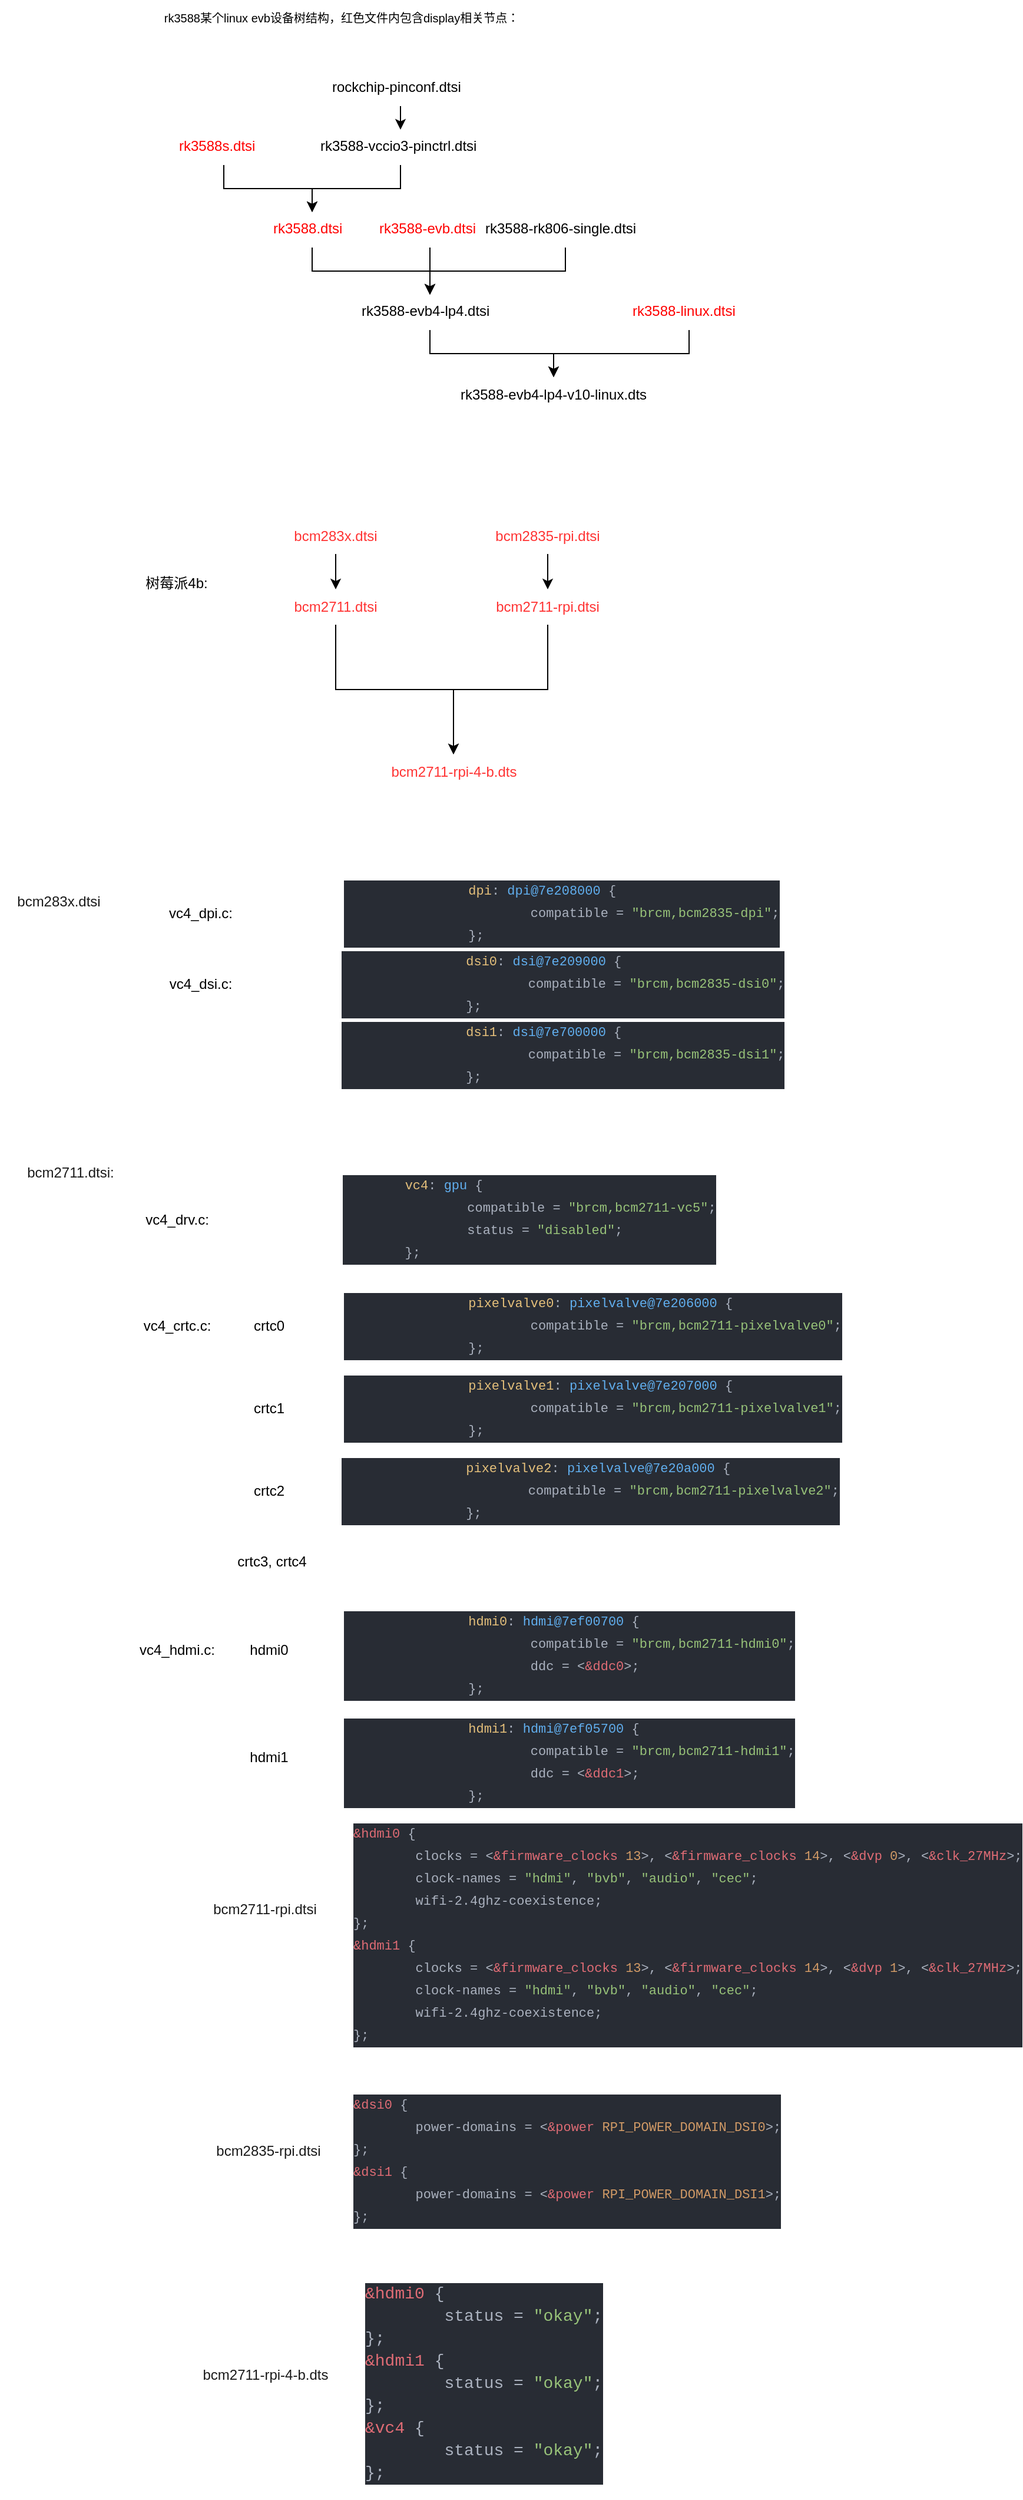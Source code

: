 <mxfile version="24.8.3">
  <diagram name="Page-1" id="6-gjoGEpxw4ECkMXdpWF">
    <mxGraphModel dx="2079" dy="1802" grid="1" gridSize="10" guides="1" tooltips="1" connect="1" arrows="1" fold="1" page="1" pageScale="1" pageWidth="827" pageHeight="1169" math="0" shadow="0">
      <root>
        <mxCell id="0" />
        <mxCell id="1" parent="0" />
        <mxCell id="JoGAnePk4Ze11UbTm-mj-1" value="rk3588-evb4-lp4-v10-linux.dts" style="text;html=1;align=center;verticalAlign=middle;whiteSpace=wrap;rounded=0;" parent="1" vertex="1">
          <mxGeometry x="65" y="120" width="210" height="30" as="geometry" />
        </mxCell>
        <mxCell id="JoGAnePk4Ze11UbTm-mj-14" style="edgeStyle=orthogonalEdgeStyle;rounded=0;orthogonalLoop=1;jettySize=auto;html=1;exitX=0.5;exitY=1;exitDx=0;exitDy=0;entryX=0.5;entryY=0;entryDx=0;entryDy=0;" parent="1" source="JoGAnePk4Ze11UbTm-mj-2" target="JoGAnePk4Ze11UbTm-mj-1" edge="1">
          <mxGeometry relative="1" as="geometry" />
        </mxCell>
        <UserObject label="rk3588-evb4-lp4.dtsi" id="JoGAnePk4Ze11UbTm-mj-2">
          <mxCell style="text;whiteSpace=wrap;html=1;" parent="1" vertex="1">
            <mxGeometry x="5" y="50" width="120" height="30" as="geometry" />
          </mxCell>
        </UserObject>
        <mxCell id="JoGAnePk4Ze11UbTm-mj-15" style="edgeStyle=orthogonalEdgeStyle;rounded=0;orthogonalLoop=1;jettySize=auto;html=1;exitX=0.5;exitY=1;exitDx=0;exitDy=0;entryX=0.5;entryY=0;entryDx=0;entryDy=0;" parent="1" source="JoGAnePk4Ze11UbTm-mj-3" target="JoGAnePk4Ze11UbTm-mj-1" edge="1">
          <mxGeometry relative="1" as="geometry" />
        </mxCell>
        <UserObject label="&lt;font color=&quot;#ff0000&quot;&gt;rk3588-linux.dtsi&lt;/font&gt;" id="JoGAnePk4Ze11UbTm-mj-3">
          <mxCell style="text;whiteSpace=wrap;html=1;" parent="1" vertex="1">
            <mxGeometry x="235" y="50" width="100" height="30" as="geometry" />
          </mxCell>
        </UserObject>
        <mxCell id="JoGAnePk4Ze11UbTm-mj-10" style="edgeStyle=orthogonalEdgeStyle;rounded=0;orthogonalLoop=1;jettySize=auto;html=1;exitX=0.5;exitY=1;exitDx=0;exitDy=0;entryX=0.5;entryY=0;entryDx=0;entryDy=0;" parent="1" source="JoGAnePk4Ze11UbTm-mj-4" target="JoGAnePk4Ze11UbTm-mj-2" edge="1">
          <mxGeometry relative="1" as="geometry" />
        </mxCell>
        <UserObject label="&lt;font color=&quot;#ff0000&quot;&gt;rk3588.dtsi&lt;/font&gt;" id="JoGAnePk4Ze11UbTm-mj-4">
          <mxCell style="text;whiteSpace=wrap;html=1;" parent="1" vertex="1">
            <mxGeometry x="-70" y="-20" width="70" height="30" as="geometry" />
          </mxCell>
        </UserObject>
        <mxCell id="JoGAnePk4Ze11UbTm-mj-11" style="edgeStyle=orthogonalEdgeStyle;rounded=0;orthogonalLoop=1;jettySize=auto;html=1;exitX=0.5;exitY=1;exitDx=0;exitDy=0;entryX=0.5;entryY=0;entryDx=0;entryDy=0;" parent="1" source="JoGAnePk4Ze11UbTm-mj-5" target="JoGAnePk4Ze11UbTm-mj-2" edge="1">
          <mxGeometry relative="1" as="geometry" />
        </mxCell>
        <UserObject label="&lt;font color=&quot;#ff0000&quot;&gt;rk3588-evb.dtsi&lt;/font&gt;" id="JoGAnePk4Ze11UbTm-mj-5">
          <mxCell style="text;whiteSpace=wrap;html=1;" parent="1" vertex="1">
            <mxGeometry x="20" y="-20" width="90" height="30" as="geometry" />
          </mxCell>
        </UserObject>
        <mxCell id="JoGAnePk4Ze11UbTm-mj-16" style="edgeStyle=orthogonalEdgeStyle;rounded=0;orthogonalLoop=1;jettySize=auto;html=1;exitX=0.5;exitY=1;exitDx=0;exitDy=0;entryX=0.5;entryY=0;entryDx=0;entryDy=0;" parent="1" source="JoGAnePk4Ze11UbTm-mj-6" target="JoGAnePk4Ze11UbTm-mj-2" edge="1">
          <mxGeometry relative="1" as="geometry" />
        </mxCell>
        <UserObject label="rk3588-rk806-single.dtsi" id="JoGAnePk4Ze11UbTm-mj-6">
          <mxCell style="text;whiteSpace=wrap;html=1;" parent="1" vertex="1">
            <mxGeometry x="110" y="-20" width="140" height="30" as="geometry" />
          </mxCell>
        </UserObject>
        <mxCell id="JoGAnePk4Ze11UbTm-mj-9" style="edgeStyle=orthogonalEdgeStyle;rounded=0;orthogonalLoop=1;jettySize=auto;html=1;exitX=0.5;exitY=1;exitDx=0;exitDy=0;entryX=0.5;entryY=0;entryDx=0;entryDy=0;" parent="1" source="JoGAnePk4Ze11UbTm-mj-7" target="JoGAnePk4Ze11UbTm-mj-4" edge="1">
          <mxGeometry relative="1" as="geometry" />
        </mxCell>
        <UserObject label="&lt;font color=&quot;#ff0000&quot;&gt;rk3588s.dtsi&lt;/font&gt;" id="JoGAnePk4Ze11UbTm-mj-7">
          <mxCell style="text;whiteSpace=wrap;html=1;" parent="1" vertex="1">
            <mxGeometry x="-150" y="-90" width="80" height="30" as="geometry" />
          </mxCell>
        </UserObject>
        <mxCell id="JoGAnePk4Ze11UbTm-mj-19" style="edgeStyle=orthogonalEdgeStyle;rounded=0;orthogonalLoop=1;jettySize=auto;html=1;exitX=0.5;exitY=1;exitDx=0;exitDy=0;entryX=0.5;entryY=0;entryDx=0;entryDy=0;" parent="1" source="JoGAnePk4Ze11UbTm-mj-8" target="JoGAnePk4Ze11UbTm-mj-4" edge="1">
          <mxGeometry relative="1" as="geometry" />
        </mxCell>
        <UserObject label="rk3588-vccio3-pinctrl.dtsi" id="JoGAnePk4Ze11UbTm-mj-8">
          <mxCell style="text;whiteSpace=wrap;html=1;" parent="1" vertex="1">
            <mxGeometry x="-30" y="-90" width="140" height="30" as="geometry" />
          </mxCell>
        </UserObject>
        <mxCell id="JoGAnePk4Ze11UbTm-mj-18" style="edgeStyle=orthogonalEdgeStyle;rounded=0;orthogonalLoop=1;jettySize=auto;html=1;exitX=0.5;exitY=1;exitDx=0;exitDy=0;entryX=0.5;entryY=0;entryDx=0;entryDy=0;" parent="1" source="JoGAnePk4Ze11UbTm-mj-17" target="JoGAnePk4Ze11UbTm-mj-8" edge="1">
          <mxGeometry relative="1" as="geometry" />
        </mxCell>
        <UserObject label="rockchip-pinconf.dtsi" id="JoGAnePk4Ze11UbTm-mj-17">
          <mxCell style="text;whiteSpace=wrap;html=1;" parent="1" vertex="1">
            <mxGeometry x="-20" y="-140" width="120" height="30" as="geometry" />
          </mxCell>
        </UserObject>
        <mxCell id="JoGAnePk4Ze11UbTm-mj-22" value="&lt;font style=&quot;font-size: 10px;&quot;&gt;rk3588某个linux evb设备树结构，红色文件内包含display相关节点：&lt;/font&gt;" style="text;html=1;align=center;verticalAlign=middle;whiteSpace=wrap;rounded=0;" parent="1" vertex="1">
          <mxGeometry x="-165" y="-200" width="310" height="30" as="geometry" />
        </mxCell>
        <mxCell id="IQwuNEC89kdCFAj0Ew5a-8" value="" style="edgeStyle=orthogonalEdgeStyle;rounded=0;orthogonalLoop=1;jettySize=auto;html=1;" parent="1" source="IQwuNEC89kdCFAj0Ew5a-1" target="IQwuNEC89kdCFAj0Ew5a-7" edge="1">
          <mxGeometry relative="1" as="geometry" />
        </mxCell>
        <mxCell id="IQwuNEC89kdCFAj0Ew5a-1" value="&lt;font color=&quot;#ff3333&quot;&gt;bcm2711.dtsi&lt;/font&gt;" style="text;html=1;align=center;verticalAlign=middle;whiteSpace=wrap;rounded=0;" parent="1" vertex="1">
          <mxGeometry x="-65" y="300" width="100" height="30" as="geometry" />
        </mxCell>
        <mxCell id="IQwuNEC89kdCFAj0Ew5a-3" value="树莓派4b:" style="text;html=1;align=center;verticalAlign=middle;whiteSpace=wrap;rounded=0;" parent="1" vertex="1">
          <mxGeometry x="-180" y="280" width="60" height="30" as="geometry" />
        </mxCell>
        <mxCell id="IQwuNEC89kdCFAj0Ew5a-6" value="" style="edgeStyle=orthogonalEdgeStyle;rounded=0;orthogonalLoop=1;jettySize=auto;html=1;" parent="1" source="IQwuNEC89kdCFAj0Ew5a-4" target="IQwuNEC89kdCFAj0Ew5a-1" edge="1">
          <mxGeometry relative="1" as="geometry" />
        </mxCell>
        <mxCell id="IQwuNEC89kdCFAj0Ew5a-4" value="&lt;font color=&quot;#ff3333&quot;&gt;bcm283x.dtsi&lt;/font&gt;" style="text;html=1;align=center;verticalAlign=middle;whiteSpace=wrap;rounded=0;" parent="1" vertex="1">
          <mxGeometry x="-65" y="240" width="100" height="30" as="geometry" />
        </mxCell>
        <mxCell id="IQwuNEC89kdCFAj0Ew5a-7" value="&lt;font color=&quot;#ff3333&quot;&gt;bcm2711-rpi-4-b.dts&lt;/font&gt;" style="text;html=1;align=center;verticalAlign=middle;whiteSpace=wrap;rounded=0;" parent="1" vertex="1">
          <mxGeometry x="22.5" y="440" width="125" height="30" as="geometry" />
        </mxCell>
        <mxCell id="IQwuNEC89kdCFAj0Ew5a-9" value="&lt;div style=&quot;color: rgb(171, 178, 191); background-color: rgb(40, 44, 52); font-family: Consolas, &amp;quot;Courier New&amp;quot;, monospace; font-size: 11px; line-height: 19px; white-space: pre;&quot;&gt;&lt;div style=&quot;font-size: 11px;&quot;&gt;&amp;nbsp; &amp;nbsp; &amp;nbsp; &amp;nbsp; &lt;span style=&quot;color: rgb(229, 192, 123); font-size: 11px;&quot;&gt;vc4&lt;/span&gt;: &lt;span style=&quot;color: rgb(97, 175, 239); font-size: 11px;&quot;&gt;gpu&lt;/span&gt; {&lt;/div&gt;&lt;div style=&quot;font-size: 11px;&quot;&gt;&amp;nbsp; &amp;nbsp; &amp;nbsp; &amp;nbsp; &amp;nbsp; &amp;nbsp; &amp;nbsp; &amp;nbsp; compatible = &lt;span style=&quot;color: rgb(152, 195, 121); font-size: 11px;&quot;&gt;&quot;brcm,bcm2711-vc5&quot;&lt;/span&gt;;&lt;/div&gt;&lt;div style=&quot;font-size: 11px;&quot;&gt;&amp;nbsp; &amp;nbsp; &amp;nbsp; &amp;nbsp; &amp;nbsp; &amp;nbsp; &amp;nbsp; &amp;nbsp; status = &lt;span style=&quot;color: rgb(152, 195, 121); font-size: 11px;&quot;&gt;&quot;disabled&quot;&lt;/span&gt;;&lt;/div&gt;&lt;div style=&quot;font-size: 11px;&quot;&gt;&amp;nbsp; &amp;nbsp; &amp;nbsp; &amp;nbsp; };&lt;/div&gt;&lt;/div&gt;" style="text;whiteSpace=wrap;html=1;labelBackgroundColor=#CC99FF;fontSize=11;" parent="1" vertex="1">
          <mxGeometry x="-11.25" y="790" width="390" height="90" as="geometry" />
        </mxCell>
        <mxCell id="IQwuNEC89kdCFAj0Ew5a-14" style="edgeStyle=orthogonalEdgeStyle;rounded=0;orthogonalLoop=1;jettySize=auto;html=1;exitX=0.5;exitY=1;exitDx=0;exitDy=0;entryX=0.5;entryY=0;entryDx=0;entryDy=0;" parent="1" source="IQwuNEC89kdCFAj0Ew5a-13" target="IQwuNEC89kdCFAj0Ew5a-7" edge="1">
          <mxGeometry relative="1" as="geometry" />
        </mxCell>
        <mxCell id="IQwuNEC89kdCFAj0Ew5a-13" value="&lt;font color=&quot;#ff3333&quot;&gt;bcm2711-rpi.dtsi&lt;/font&gt;" style="text;html=1;align=center;verticalAlign=middle;whiteSpace=wrap;rounded=0;" parent="1" vertex="1">
          <mxGeometry x="115" y="300" width="100" height="30" as="geometry" />
        </mxCell>
        <mxCell id="IQwuNEC89kdCFAj0Ew5a-15" value="&lt;div style=&quot;color: rgb(171, 178, 191); background-color: rgb(40, 44, 52); font-family: Consolas, &amp;quot;Courier New&amp;quot;, monospace; font-size: 11px; line-height: 19px; white-space: pre;&quot;&gt;&lt;div style=&quot;font-size: 11px;&quot;&gt;&lt;span style=&quot;color: rgb(224, 108, 117); font-size: 11px;&quot;&gt;&amp;amp;hdmi0&lt;/span&gt; {&lt;/div&gt;&lt;div style=&quot;font-size: 11px;&quot;&gt;&amp;nbsp; &amp;nbsp; &amp;nbsp; &amp;nbsp; clocks = &amp;lt;&lt;span style=&quot;color: rgb(224, 108, 117); font-size: 11px;&quot;&gt;&amp;amp;firmware_clocks&lt;/span&gt; &lt;span style=&quot;color: rgb(209, 154, 102); font-size: 11px;&quot;&gt;13&lt;/span&gt;&amp;gt;, &amp;lt;&lt;span style=&quot;color: rgb(224, 108, 117); font-size: 11px;&quot;&gt;&amp;amp;firmware_clocks&lt;/span&gt; &lt;span style=&quot;color: rgb(209, 154, 102); font-size: 11px;&quot;&gt;14&lt;/span&gt;&amp;gt;, &amp;lt;&lt;span style=&quot;color: rgb(224, 108, 117); font-size: 11px;&quot;&gt;&amp;amp;dvp&lt;/span&gt; &lt;span style=&quot;color: rgb(209, 154, 102); font-size: 11px;&quot;&gt;0&lt;/span&gt;&amp;gt;, &amp;lt;&lt;span style=&quot;color: rgb(224, 108, 117); font-size: 11px;&quot;&gt;&amp;amp;clk_27MHz&lt;/span&gt;&amp;gt;;&lt;/div&gt;&lt;div style=&quot;font-size: 11px;&quot;&gt;&amp;nbsp; &amp;nbsp; &amp;nbsp; &amp;nbsp; clock-names = &lt;span style=&quot;color: rgb(152, 195, 121); font-size: 11px;&quot;&gt;&quot;hdmi&quot;&lt;/span&gt;, &lt;span style=&quot;color: rgb(152, 195, 121); font-size: 11px;&quot;&gt;&quot;bvb&quot;&lt;/span&gt;, &lt;span style=&quot;color: rgb(152, 195, 121); font-size: 11px;&quot;&gt;&quot;audio&quot;&lt;/span&gt;, &lt;span style=&quot;color: rgb(152, 195, 121); font-size: 11px;&quot;&gt;&quot;cec&quot;&lt;/span&gt;;&lt;/div&gt;&lt;div style=&quot;font-size: 11px;&quot;&gt;&amp;nbsp; &amp;nbsp; &amp;nbsp; &amp;nbsp; wifi-2.4ghz-coexistence;&lt;/div&gt;&lt;div style=&quot;font-size: 11px;&quot;&gt;};&lt;/div&gt;&lt;div style=&quot;font-size: 11px;&quot;&gt;&lt;span style=&quot;color: rgb(224, 108, 117); font-size: 11px;&quot;&gt;&amp;amp;hdmi1&lt;/span&gt; {&lt;/div&gt;&lt;div style=&quot;font-size: 11px;&quot;&gt;&amp;nbsp; &amp;nbsp; &amp;nbsp; &amp;nbsp; clocks = &amp;lt;&lt;span style=&quot;color: rgb(224, 108, 117); font-size: 11px;&quot;&gt;&amp;amp;firmware_clocks&lt;/span&gt; &lt;span style=&quot;color: rgb(209, 154, 102); font-size: 11px;&quot;&gt;13&lt;/span&gt;&amp;gt;, &amp;lt;&lt;span style=&quot;color: rgb(224, 108, 117); font-size: 11px;&quot;&gt;&amp;amp;firmware_clocks&lt;/span&gt; &lt;span style=&quot;color: rgb(209, 154, 102); font-size: 11px;&quot;&gt;14&lt;/span&gt;&amp;gt;, &amp;lt;&lt;span style=&quot;color: rgb(224, 108, 117); font-size: 11px;&quot;&gt;&amp;amp;dvp&lt;/span&gt; &lt;span style=&quot;color: rgb(209, 154, 102); font-size: 11px;&quot;&gt;1&lt;/span&gt;&amp;gt;, &amp;lt;&lt;span style=&quot;color: rgb(224, 108, 117); font-size: 11px;&quot;&gt;&amp;amp;clk_27MHz&lt;/span&gt;&amp;gt;;&lt;/div&gt;&lt;div style=&quot;font-size: 11px;&quot;&gt;&amp;nbsp; &amp;nbsp; &amp;nbsp; &amp;nbsp; clock-names = &lt;span style=&quot;color: rgb(152, 195, 121); font-size: 11px;&quot;&gt;&quot;hdmi&quot;&lt;/span&gt;, &lt;span style=&quot;color: rgb(152, 195, 121); font-size: 11px;&quot;&gt;&quot;bvb&quot;&lt;/span&gt;, &lt;span style=&quot;color: rgb(152, 195, 121); font-size: 11px;&quot;&gt;&quot;audio&quot;&lt;/span&gt;, &lt;span style=&quot;color: rgb(152, 195, 121); font-size: 11px;&quot;&gt;&quot;cec&quot;&lt;/span&gt;;&lt;/div&gt;&lt;div style=&quot;font-size: 11px;&quot;&gt;&amp;nbsp; &amp;nbsp; &amp;nbsp; &amp;nbsp; wifi-2.4ghz-coexistence;&lt;/div&gt;&lt;div style=&quot;font-size: 11px;&quot;&gt;};&lt;/div&gt;&lt;/div&gt;" style="text;whiteSpace=wrap;html=1;labelBackgroundColor=#CC99FF;fontSize=11;" parent="1" vertex="1">
          <mxGeometry x="-2.5" y="1340" width="530" height="220" as="geometry" />
        </mxCell>
        <mxCell id="IQwuNEC89kdCFAj0Ew5a-17" style="edgeStyle=orthogonalEdgeStyle;rounded=0;orthogonalLoop=1;jettySize=auto;html=1;exitX=0.5;exitY=1;exitDx=0;exitDy=0;entryX=0.5;entryY=0;entryDx=0;entryDy=0;" parent="1" source="IQwuNEC89kdCFAj0Ew5a-16" target="IQwuNEC89kdCFAj0Ew5a-13" edge="1">
          <mxGeometry relative="1" as="geometry" />
        </mxCell>
        <mxCell id="IQwuNEC89kdCFAj0Ew5a-16" value="bcm2835-rpi.dtsi" style="text;html=1;align=center;verticalAlign=middle;whiteSpace=wrap;rounded=0;fontColor=#FF3333;" parent="1" vertex="1">
          <mxGeometry x="115" y="240" width="100" height="30" as="geometry" />
        </mxCell>
        <mxCell id="IQwuNEC89kdCFAj0Ew5a-18" value="&lt;font color=&quot;#1a1a1a&quot;&gt;bcm2711.dtsi:&lt;/font&gt;" style="text;html=1;align=center;verticalAlign=middle;whiteSpace=wrap;rounded=0;" parent="1" vertex="1">
          <mxGeometry x="-290" y="780" width="100" height="30" as="geometry" />
        </mxCell>
        <mxCell id="IQwuNEC89kdCFAj0Ew5a-19" value="&lt;font color=&quot;#1a1a1a&quot;&gt;bcm2711-rpi.dtsi&lt;/font&gt;" style="text;html=1;align=center;verticalAlign=middle;whiteSpace=wrap;rounded=0;" parent="1" vertex="1">
          <mxGeometry x="-125" y="1405" width="100" height="30" as="geometry" />
        </mxCell>
        <mxCell id="IQwuNEC89kdCFAj0Ew5a-20" value="&lt;div style=&quot;color: rgb(171, 178, 191); background-color: rgb(40, 44, 52); font-family: Consolas, &amp;quot;Courier New&amp;quot;, monospace; font-weight: normal; font-size: 11px; line-height: 19px; white-space: pre;&quot;&gt;&lt;div style=&quot;font-size: 11px;&quot;&gt;&lt;span style=&quot;color: rgb(224, 108, 117); font-size: 11px;&quot;&gt;&amp;amp;dsi0&lt;/span&gt;&lt;span style=&quot;color: rgb(171, 178, 191); font-size: 11px;&quot;&gt; {&lt;/span&gt;&lt;/div&gt;&lt;div style=&quot;font-size: 11px;&quot;&gt;&lt;span style=&quot;color: rgb(171, 178, 191); font-size: 11px;&quot;&gt;&amp;nbsp; &amp;nbsp; &amp;nbsp; &amp;nbsp; power-domains = &amp;lt;&lt;/span&gt;&lt;span style=&quot;color: rgb(224, 108, 117); font-size: 11px;&quot;&gt;&amp;amp;power&lt;/span&gt;&lt;span style=&quot;color: rgb(171, 178, 191); font-size: 11px;&quot;&gt; &lt;/span&gt;&lt;span style=&quot;color: rgb(209, 154, 102); font-size: 11px;&quot;&gt;RPI_POWER_DOMAIN_DSI0&lt;/span&gt;&lt;span style=&quot;color: rgb(171, 178, 191); font-size: 11px;&quot;&gt;&amp;gt;;&lt;/span&gt;&lt;/div&gt;&lt;div style=&quot;font-size: 11px;&quot;&gt;&lt;span style=&quot;color: rgb(171, 178, 191); font-size: 11px;&quot;&gt;};&lt;/span&gt;&lt;/div&gt;&lt;div style=&quot;font-size: 11px;&quot;&gt;&lt;span style=&quot;color: rgb(224, 108, 117); font-size: 11px;&quot;&gt;&amp;amp;dsi1&lt;/span&gt;&lt;span style=&quot;color: rgb(171, 178, 191); font-size: 11px;&quot;&gt; {&lt;/span&gt;&lt;/div&gt;&lt;div style=&quot;font-size: 11px;&quot;&gt;&lt;span style=&quot;color: rgb(171, 178, 191); font-size: 11px;&quot;&gt;&amp;nbsp; &amp;nbsp; &amp;nbsp; &amp;nbsp; power-domains = &amp;lt;&lt;/span&gt;&lt;span style=&quot;color: rgb(224, 108, 117); font-size: 11px;&quot;&gt;&amp;amp;power&lt;/span&gt;&lt;span style=&quot;color: rgb(171, 178, 191); font-size: 11px;&quot;&gt; &lt;/span&gt;&lt;span style=&quot;color: rgb(209, 154, 102); font-size: 11px;&quot;&gt;RPI_POWER_DOMAIN_DSI1&lt;/span&gt;&lt;span style=&quot;color: rgb(171, 178, 191); font-size: 11px;&quot;&gt;&amp;gt;;&lt;/span&gt;&lt;/div&gt;&lt;div style=&quot;font-size: 11px;&quot;&gt;&lt;span style=&quot;color: rgb(171, 178, 191); font-size: 11px;&quot;&gt;};&lt;/span&gt;&lt;/div&gt;&lt;/div&gt;" style="text;whiteSpace=wrap;html=1;fontSize=11;" parent="1" vertex="1">
          <mxGeometry x="-2.5" y="1570" width="350" height="140" as="geometry" />
        </mxCell>
        <mxCell id="IQwuNEC89kdCFAj0Ew5a-21" value="bcm2835-rpi.dtsi" style="text;html=1;align=center;verticalAlign=middle;whiteSpace=wrap;rounded=0;fontColor=#1A1A1A;" parent="1" vertex="1">
          <mxGeometry x="-122.5" y="1610" width="100" height="30" as="geometry" />
        </mxCell>
        <mxCell id="IQwuNEC89kdCFAj0Ew5a-22" value="&lt;font color=&quot;#1a1a1a&quot;&gt;bcm2711-rpi-4-b.dts&lt;/font&gt;" style="text;html=1;align=center;verticalAlign=middle;whiteSpace=wrap;rounded=0;" parent="1" vertex="1">
          <mxGeometry x="-137.5" y="1800" width="125" height="30" as="geometry" />
        </mxCell>
        <mxCell id="IQwuNEC89kdCFAj0Ew5a-23" value="&lt;div style=&quot;color: rgb(171, 178, 191); background-color: rgb(40, 44, 52); font-family: Consolas, &amp;quot;Courier New&amp;quot;, monospace; font-size: 14px; line-height: 19px; white-space: pre;&quot;&gt;&lt;div&gt;&lt;span style=&quot;color: #e06c75;&quot;&gt;&amp;amp;hdmi0&lt;/span&gt; {&lt;/div&gt;&lt;div&gt;&amp;nbsp; &amp;nbsp; &amp;nbsp; &amp;nbsp; status = &lt;span style=&quot;color: #98c379;&quot;&gt;&quot;okay&quot;&lt;/span&gt;;&lt;/div&gt;&lt;div&gt;};&lt;/div&gt;&lt;div&gt;&lt;span style=&quot;color: #e06c75;&quot;&gt;&amp;amp;hdmi1&lt;/span&gt; {&lt;/div&gt;&lt;div&gt;&amp;nbsp; &amp;nbsp; &amp;nbsp; &amp;nbsp; status = &lt;span style=&quot;color: #98c379;&quot;&gt;&quot;okay&quot;&lt;/span&gt;;&lt;/div&gt;&lt;div&gt;};&lt;/div&gt;&lt;div&gt;&lt;div style=&quot;line-height: 19px;&quot;&gt;&lt;div&gt;&lt;span style=&quot;color: #e06c75;&quot;&gt;&amp;amp;vc4&lt;/span&gt; {&lt;/div&gt;&lt;div&gt;&amp;nbsp; &amp;nbsp; &amp;nbsp; &amp;nbsp; status = &lt;span style=&quot;color: #98c379;&quot;&gt;&quot;okay&quot;&lt;/span&gt;;&lt;/div&gt;&lt;div&gt;};&lt;/div&gt;&lt;/div&gt;&lt;/div&gt;&lt;/div&gt;" style="text;whiteSpace=wrap;html=1;labelBackgroundColor=#CC99FF;" parent="1" vertex="1">
          <mxGeometry x="7.5" y="1730" width="215" height="190" as="geometry" />
        </mxCell>
        <mxCell id="IQwuNEC89kdCFAj0Ew5a-26" value="&lt;div style=&quot;color: rgb(171, 178, 191); background-color: rgb(40, 44, 52); font-family: Consolas, &amp;quot;Courier New&amp;quot;, monospace; font-weight: normal; font-size: 11px; line-height: 19px; white-space: pre;&quot;&gt;&lt;div style=&quot;font-size: 11px;&quot;&gt;&lt;span style=&quot;color: rgb(171, 178, 191); font-size: 11px;&quot;&gt;&amp;nbsp; &amp;nbsp; &amp;nbsp; &amp;nbsp; &amp;nbsp; &amp;nbsp; &amp;nbsp; &amp;nbsp; &lt;/span&gt;&lt;span style=&quot;color: rgb(229, 192, 123); font-size: 11px;&quot;&gt;pixelvalve0&lt;/span&gt;&lt;span style=&quot;color: rgb(171, 178, 191); font-size: 11px;&quot;&gt;: &lt;/span&gt;&lt;span style=&quot;color: rgb(97, 175, 239); font-size: 11px;&quot;&gt;pixelvalve@7e206000&lt;/span&gt;&lt;span style=&quot;color: rgb(171, 178, 191); font-size: 11px;&quot;&gt; {&lt;/span&gt;&lt;/div&gt;&lt;div style=&quot;font-size: 11px;&quot;&gt;&lt;span style=&quot;color: rgb(171, 178, 191); font-size: 11px;&quot;&gt;&amp;nbsp; &amp;nbsp; &amp;nbsp; &amp;nbsp; &amp;nbsp; &amp;nbsp; &amp;nbsp; &amp;nbsp; &amp;nbsp; &amp;nbsp; &amp;nbsp; &amp;nbsp; compatible = &lt;/span&gt;&lt;span style=&quot;color: rgb(152, 195, 121); font-size: 11px;&quot;&gt;&quot;brcm,bcm2711-pixelvalve0&quot;&lt;/span&gt;&lt;span style=&quot;color: rgb(171, 178, 191); font-size: 11px;&quot;&gt;;&lt;/span&gt;&lt;/div&gt;&lt;div style=&quot;font-size: 11px;&quot;&gt;&lt;span style=&quot;color: rgb(171, 178, 191); font-size: 11px;&quot;&gt;&amp;nbsp; &amp;nbsp; &amp;nbsp; &amp;nbsp; &amp;nbsp; &amp;nbsp; &amp;nbsp; &amp;nbsp; };&lt;/span&gt;&lt;/div&gt;&lt;/div&gt;" style="text;whiteSpace=wrap;html=1;fontSize=11;" parent="1" vertex="1">
          <mxGeometry x="-10" y="890" width="400" height="70" as="geometry" />
        </mxCell>
        <mxCell id="IQwuNEC89kdCFAj0Ew5a-27" value="vc4_crtc.c:" style="text;html=1;align=center;verticalAlign=middle;resizable=0;points=[];autosize=1;strokeColor=none;fillColor=none;" parent="1" vertex="1">
          <mxGeometry x="-190" y="910" width="80" height="30" as="geometry" />
        </mxCell>
        <mxCell id="IQwuNEC89kdCFAj0Ew5a-28" value="&lt;div style=&quot;color: rgb(171, 178, 191); background-color: rgb(40, 44, 52); font-family: Consolas, &amp;quot;Courier New&amp;quot;, monospace; font-weight: normal; font-size: 11px; line-height: 19px; white-space: pre;&quot;&gt;&lt;div style=&quot;font-size: 11px;&quot;&gt;&lt;div style=&quot;font-size: 11px; line-height: 19px;&quot;&gt;&lt;div style=&quot;font-size: 11px;&quot;&gt;&amp;nbsp; &amp;nbsp; &amp;nbsp; &amp;nbsp; &amp;nbsp; &amp;nbsp; &amp;nbsp; &amp;nbsp; &lt;span style=&quot;color: rgb(229, 192, 123); font-size: 11px;&quot;&gt;pixelvalve1&lt;/span&gt;: &lt;span style=&quot;color: rgb(97, 175, 239); font-size: 11px;&quot;&gt;pixelvalve@7e207000&lt;/span&gt; {&lt;/div&gt;&lt;div style=&quot;font-size: 11px;&quot;&gt;&amp;nbsp; &amp;nbsp; &amp;nbsp; &amp;nbsp; &amp;nbsp; &amp;nbsp; &amp;nbsp; &amp;nbsp; &amp;nbsp; &amp;nbsp; &amp;nbsp; &amp;nbsp; compatible = &lt;span style=&quot;color: rgb(152, 195, 121); font-size: 11px;&quot;&gt;&quot;brcm,bcm2711-pixelvalve1&quot;&lt;/span&gt;;&lt;/div&gt;&lt;div style=&quot;font-size: 11px;&quot;&gt;&amp;nbsp; &amp;nbsp; &amp;nbsp; &amp;nbsp; &amp;nbsp; &amp;nbsp; &amp;nbsp; &amp;nbsp; };&lt;/div&gt;&lt;/div&gt;&lt;/div&gt;&lt;/div&gt;" style="text;whiteSpace=wrap;html=1;fontSize=11;" parent="1" vertex="1">
          <mxGeometry x="-10" y="960" width="390" height="70" as="geometry" />
        </mxCell>
        <mxCell id="IQwuNEC89kdCFAj0Ew5a-29" value="&lt;div style=&quot;color: rgb(171, 178, 191); background-color: rgb(40, 44, 52); font-family: Consolas, &amp;quot;Courier New&amp;quot;, monospace; font-weight: normal; font-size: 11px; line-height: 19px; white-space: pre;&quot;&gt;&lt;div style=&quot;font-size: 11px;&quot;&gt;&lt;span style=&quot;color: rgb(171, 178, 191); font-size: 11px;&quot;&gt;&amp;nbsp; &amp;nbsp; &amp;nbsp; &amp;nbsp; &amp;nbsp; &amp;nbsp; &amp;nbsp; &amp;nbsp; &lt;/span&gt;&lt;span style=&quot;color: rgb(229, 192, 123); font-size: 11px;&quot;&gt;pixelvalve2&lt;/span&gt;&lt;span style=&quot;color: rgb(171, 178, 191); font-size: 11px;&quot;&gt;: &lt;/span&gt;&lt;span style=&quot;color: rgb(97, 175, 239); font-size: 11px;&quot;&gt;pixelvalve@7e20a000&lt;/span&gt;&lt;span style=&quot;color: rgb(171, 178, 191); font-size: 11px;&quot;&gt; {&lt;/span&gt;&lt;/div&gt;&lt;div style=&quot;font-size: 11px;&quot;&gt;&lt;span style=&quot;color: rgb(171, 178, 191); font-size: 11px;&quot;&gt;&amp;nbsp; &amp;nbsp; &amp;nbsp; &amp;nbsp; &amp;nbsp; &amp;nbsp; &amp;nbsp; &amp;nbsp; &amp;nbsp; &amp;nbsp; &amp;nbsp; &amp;nbsp; compatible = &lt;/span&gt;&lt;span style=&quot;color: rgb(152, 195, 121); font-size: 11px;&quot;&gt;&quot;brcm,bcm2711-pixelvalve2&quot;&lt;/span&gt;&lt;span style=&quot;color: rgb(171, 178, 191); font-size: 11px;&quot;&gt;;&lt;/span&gt;&lt;/div&gt;&lt;div style=&quot;font-size: 11px;&quot;&gt;&lt;span style=&quot;color: rgb(171, 178, 191); font-size: 11px;&quot;&gt;&amp;nbsp; &amp;nbsp; &amp;nbsp; &amp;nbsp; &amp;nbsp; &amp;nbsp; &amp;nbsp; &amp;nbsp; };&lt;/span&gt;&lt;/div&gt;&lt;/div&gt;" style="text;whiteSpace=wrap;html=1;fontSize=11;" parent="1" vertex="1">
          <mxGeometry x="-12.5" y="1030" width="392.5" height="70" as="geometry" />
        </mxCell>
        <mxCell id="IQwuNEC89kdCFAj0Ew5a-30" value="crtc0" style="text;html=1;align=center;verticalAlign=middle;resizable=0;points=[];autosize=1;strokeColor=none;fillColor=none;" parent="1" vertex="1">
          <mxGeometry x="-97.5" y="910" width="50" height="30" as="geometry" />
        </mxCell>
        <mxCell id="IQwuNEC89kdCFAj0Ew5a-31" value="crtc1" style="text;html=1;align=center;verticalAlign=middle;resizable=0;points=[];autosize=1;strokeColor=none;fillColor=none;" parent="1" vertex="1">
          <mxGeometry x="-97.5" y="980" width="50" height="30" as="geometry" />
        </mxCell>
        <mxCell id="IQwuNEC89kdCFAj0Ew5a-32" value="crtc2" style="text;html=1;align=center;verticalAlign=middle;resizable=0;points=[];autosize=1;strokeColor=none;fillColor=none;" parent="1" vertex="1">
          <mxGeometry x="-97.5" y="1050" width="50" height="30" as="geometry" />
        </mxCell>
        <mxCell id="IQwuNEC89kdCFAj0Ew5a-33" value="&lt;font color=&quot;#1a1a1a&quot;&gt;bcm283x.dtsi&lt;/font&gt;" style="text;html=1;align=center;verticalAlign=middle;whiteSpace=wrap;rounded=0;" parent="1" vertex="1">
          <mxGeometry x="-300" y="550" width="100" height="30" as="geometry" />
        </mxCell>
        <mxCell id="IQwuNEC89kdCFAj0Ew5a-34" value="&lt;div style=&quot;color: rgb(171, 178, 191); background-color: rgb(40, 44, 52); font-family: Consolas, &amp;quot;Courier New&amp;quot;, monospace; font-weight: normal; font-size: 11px; line-height: 19px; white-space: pre;&quot;&gt;&lt;div style=&quot;font-size: 11px;&quot;&gt;&lt;span style=&quot;color: rgb(171, 178, 191); font-size: 11px;&quot;&gt;&amp;nbsp; &amp;nbsp; &amp;nbsp; &amp;nbsp; &amp;nbsp; &amp;nbsp; &amp;nbsp; &amp;nbsp; &lt;/span&gt;&lt;span style=&quot;color: rgb(229, 192, 123); font-size: 11px;&quot;&gt;dpi&lt;/span&gt;&lt;span style=&quot;color: rgb(171, 178, 191); font-size: 11px;&quot;&gt;: &lt;/span&gt;&lt;span style=&quot;color: rgb(97, 175, 239); font-size: 11px;&quot;&gt;dpi@7e208000&lt;/span&gt;&lt;span style=&quot;color: rgb(171, 178, 191); font-size: 11px;&quot;&gt; {&lt;/span&gt;&lt;/div&gt;&lt;div style=&quot;font-size: 11px;&quot;&gt;&lt;span style=&quot;color: rgb(171, 178, 191); font-size: 11px;&quot;&gt;&amp;nbsp; &amp;nbsp; &amp;nbsp; &amp;nbsp; &amp;nbsp; &amp;nbsp; &amp;nbsp; &amp;nbsp; &amp;nbsp; &amp;nbsp; &amp;nbsp; &amp;nbsp; compatible = &lt;/span&gt;&lt;span style=&quot;color: rgb(152, 195, 121); font-size: 11px;&quot;&gt;&quot;brcm,bcm2835-dpi&quot;&lt;/span&gt;&lt;span style=&quot;color: rgb(171, 178, 191); font-size: 11px;&quot;&gt;;&lt;/span&gt;&lt;/div&gt;&lt;div style=&quot;font-size: 11px;&quot;&gt;&lt;span style=&quot;color: rgb(171, 178, 191); font-size: 11px;&quot;&gt;&amp;nbsp; &amp;nbsp; &amp;nbsp; &amp;nbsp; &amp;nbsp; &amp;nbsp; &amp;nbsp; &amp;nbsp; };&lt;/span&gt;&lt;/div&gt;&lt;/div&gt;" style="text;whiteSpace=wrap;html=1;fontSize=11;" parent="1" vertex="1">
          <mxGeometry x="-10" y="540" width="350" height="70" as="geometry" />
        </mxCell>
        <mxCell id="IQwuNEC89kdCFAj0Ew5a-35" value="&lt;div style=&quot;color: rgb(171, 178, 191); background-color: rgb(40, 44, 52); font-family: Consolas, &amp;quot;Courier New&amp;quot;, monospace; font-weight: normal; font-size: 11px; line-height: 19px; white-space: pre;&quot;&gt;&lt;div style=&quot;font-size: 11px;&quot;&gt;&lt;span style=&quot;color: rgb(171, 178, 191); font-size: 11px;&quot;&gt;&amp;nbsp; &amp;nbsp; &amp;nbsp; &amp;nbsp; &amp;nbsp; &amp;nbsp; &amp;nbsp; &amp;nbsp; &lt;/span&gt;&lt;span style=&quot;color: rgb(229, 192, 123); font-size: 11px;&quot;&gt;dsi0&lt;/span&gt;&lt;span style=&quot;color: rgb(171, 178, 191); font-size: 11px;&quot;&gt;: &lt;/span&gt;&lt;span style=&quot;color: rgb(97, 175, 239); font-size: 11px;&quot;&gt;dsi@7e209000&lt;/span&gt;&lt;span style=&quot;color: rgb(171, 178, 191); font-size: 11px;&quot;&gt; {&lt;/span&gt;&lt;/div&gt;&lt;div style=&quot;font-size: 11px;&quot;&gt;&lt;span style=&quot;color: rgb(171, 178, 191); font-size: 11px;&quot;&gt;&amp;nbsp; &amp;nbsp; &amp;nbsp; &amp;nbsp; &amp;nbsp; &amp;nbsp; &amp;nbsp; &amp;nbsp; &amp;nbsp; &amp;nbsp; &amp;nbsp; &amp;nbsp; compatible = &lt;/span&gt;&lt;span style=&quot;color: rgb(152, 195, 121); font-size: 11px;&quot;&gt;&quot;brcm,bcm2835-dsi0&quot;&lt;/span&gt;&lt;span style=&quot;color: rgb(171, 178, 191); font-size: 11px;&quot;&gt;;&lt;/span&gt;&lt;/div&gt;&lt;div style=&quot;font-size: 11px;&quot;&gt;&lt;span style=&quot;color: rgb(171, 178, 191); font-size: 11px;&quot;&gt;&amp;nbsp; &amp;nbsp; &amp;nbsp; &amp;nbsp; &amp;nbsp; &amp;nbsp; &amp;nbsp; &amp;nbsp; };&lt;/span&gt;&lt;/div&gt;&lt;/div&gt;" style="text;whiteSpace=wrap;html=1;fontSize=11;" parent="1" vertex="1">
          <mxGeometry x="-12.5" y="600" width="360" height="70" as="geometry" />
        </mxCell>
        <mxCell id="IQwuNEC89kdCFAj0Ew5a-36" value="&lt;div style=&quot;color: rgb(171, 178, 191); background-color: rgb(40, 44, 52); font-family: Consolas, &amp;quot;Courier New&amp;quot;, monospace; font-weight: normal; font-size: 11px; line-height: 19px; white-space: pre;&quot;&gt;&lt;div style=&quot;font-size: 11px;&quot;&gt;&lt;span style=&quot;color: rgb(171, 178, 191); font-size: 11px;&quot;&gt;&amp;nbsp; &amp;nbsp; &amp;nbsp; &amp;nbsp; &amp;nbsp; &amp;nbsp; &amp;nbsp; &amp;nbsp; &lt;/span&gt;&lt;span style=&quot;font-size: 11px; color: rgb(229, 192, 123);&quot;&gt;dsi1&lt;/span&gt;&lt;span style=&quot;font-size: 11px;&quot;&gt;: &lt;/span&gt;&lt;span style=&quot;font-size: 11px; color: rgb(97, 175, 239);&quot;&gt;dsi@7e700000&lt;/span&gt; {&lt;br style=&quot;font-size: 11px;&quot;&gt;&lt;/div&gt;&lt;div style=&quot;font-size: 11px;&quot;&gt;&lt;span style=&quot;color: rgb(171, 178, 191); font-size: 11px;&quot;&gt;&amp;nbsp; &amp;nbsp; &amp;nbsp; &amp;nbsp; &amp;nbsp; &amp;nbsp; &amp;nbsp; &amp;nbsp; &amp;nbsp; &amp;nbsp; &amp;nbsp; &amp;nbsp; compatible = &lt;/span&gt;&lt;span style=&quot;color: rgb(152, 195, 121); font-size: 11px;&quot;&gt;&quot;brcm,bcm2835-dsi1&quot;&lt;/span&gt;&lt;span style=&quot;color: rgb(171, 178, 191); font-size: 11px;&quot;&gt;;&lt;/span&gt;&lt;/div&gt;&lt;div style=&quot;font-size: 11px;&quot;&gt;&lt;span style=&quot;color: rgb(171, 178, 191); font-size: 11px;&quot;&gt;&amp;nbsp; &amp;nbsp; &amp;nbsp; &amp;nbsp; &amp;nbsp; &amp;nbsp; &amp;nbsp; &amp;nbsp; };&lt;/span&gt;&lt;/div&gt;&lt;/div&gt;" style="text;whiteSpace=wrap;html=1;fontSize=11;" parent="1" vertex="1">
          <mxGeometry x="-12.5" y="660" width="360" height="70" as="geometry" />
        </mxCell>
        <mxCell id="IQwuNEC89kdCFAj0Ew5a-37" value="vc4_dpi.c:" style="text;html=1;align=center;verticalAlign=middle;resizable=0;points=[];autosize=1;strokeColor=none;fillColor=none;" parent="1" vertex="1">
          <mxGeometry x="-170" y="560" width="80" height="30" as="geometry" />
        </mxCell>
        <mxCell id="IQwuNEC89kdCFAj0Ew5a-38" value="vc4_dsi.c:" style="text;html=1;align=center;verticalAlign=middle;resizable=0;points=[];autosize=1;strokeColor=none;fillColor=none;" parent="1" vertex="1">
          <mxGeometry x="-170" y="620" width="80" height="30" as="geometry" />
        </mxCell>
        <mxCell id="IQwuNEC89kdCFAj0Ew5a-39" value="&lt;div style=&quot;color: rgb(171, 178, 191); background-color: rgb(40, 44, 52); font-family: Consolas, &amp;quot;Courier New&amp;quot;, monospace; font-weight: normal; font-size: 11px; line-height: 19px; white-space: pre;&quot;&gt;&lt;div style=&quot;font-size: 11px;&quot;&gt;&lt;span style=&quot;color: rgb(171, 178, 191); font-size: 11px;&quot;&gt;&amp;nbsp; &amp;nbsp; &amp;nbsp; &amp;nbsp; &amp;nbsp; &amp;nbsp; &amp;nbsp; &amp;nbsp; &lt;/span&gt;&lt;span style=&quot;color: rgb(229, 192, 123); font-size: 11px;&quot;&gt;hdmi0&lt;/span&gt;&lt;span style=&quot;color: rgb(171, 178, 191); font-size: 11px;&quot;&gt;: &lt;/span&gt;&lt;span style=&quot;color: rgb(97, 175, 239); font-size: 11px;&quot;&gt;hdmi@7ef00700&lt;/span&gt;&lt;span style=&quot;color: rgb(171, 178, 191); font-size: 11px;&quot;&gt; {&lt;/span&gt;&lt;/div&gt;&lt;div style=&quot;font-size: 11px;&quot;&gt;&lt;span style=&quot;color: rgb(171, 178, 191); font-size: 11px;&quot;&gt;&amp;nbsp; &amp;nbsp; &amp;nbsp; &amp;nbsp; &amp;nbsp; &amp;nbsp; &amp;nbsp; &amp;nbsp; &amp;nbsp; &amp;nbsp; &amp;nbsp; &amp;nbsp; compatible = &lt;/span&gt;&lt;span style=&quot;color: rgb(152, 195, 121); font-size: 11px;&quot;&gt;&quot;brcm,bcm2711-hdmi0&quot;&lt;/span&gt;&lt;span style=&quot;color: rgb(171, 178, 191); font-size: 11px;&quot;&gt;;&lt;/span&gt;&lt;/div&gt;&lt;div style=&quot;font-size: 11px;&quot;&gt;&lt;span style=&quot;color: rgb(171, 178, 191); font-size: 11px;&quot;&gt;&amp;nbsp; &amp;nbsp; &amp;nbsp; &amp;nbsp; &amp;nbsp; &amp;nbsp; &amp;nbsp; &amp;nbsp; &amp;nbsp; &amp;nbsp; &amp;nbsp; &amp;nbsp; ddc = &amp;lt;&lt;/span&gt;&lt;span style=&quot;color: rgb(224, 108, 117); font-size: 11px;&quot;&gt;&amp;amp;ddc0&lt;/span&gt;&lt;span style=&quot;color: rgb(171, 178, 191); font-size: 11px;&quot;&gt;&amp;gt;;&lt;/span&gt;&lt;/div&gt;&lt;div style=&quot;font-size: 11px;&quot;&gt;&lt;span style=&quot;color: rgb(171, 178, 191); font-size: 11px;&quot;&gt;&amp;nbsp; &amp;nbsp; &amp;nbsp; &amp;nbsp; &amp;nbsp; &amp;nbsp; &amp;nbsp; &amp;nbsp; };&lt;/span&gt;&lt;/div&gt;&lt;/div&gt;" style="text;whiteSpace=wrap;html=1;fontSize=11;" parent="1" vertex="1">
          <mxGeometry x="-10" y="1160" width="360" height="80" as="geometry" />
        </mxCell>
        <mxCell id="IQwuNEC89kdCFAj0Ew5a-40" value="&lt;div style=&quot;color: rgb(171, 178, 191); background-color: rgb(40, 44, 52); font-family: Consolas, &amp;quot;Courier New&amp;quot;, monospace; font-weight: normal; font-size: 11px; line-height: 19px; white-space: pre;&quot;&gt;&lt;div style=&quot;font-size: 11px;&quot;&gt;&lt;span style=&quot;color: rgb(171, 178, 191); font-size: 11px;&quot;&gt;&amp;nbsp; &amp;nbsp; &amp;nbsp; &amp;nbsp; &amp;nbsp; &amp;nbsp; &amp;nbsp; &amp;nbsp; &lt;/span&gt;&lt;span style=&quot;font-size: 11px; color: rgb(229, 192, 123);&quot;&gt;hdmi1&lt;/span&gt;&lt;span style=&quot;font-size: 11px;&quot;&gt;: &lt;/span&gt;&lt;span style=&quot;font-size: 11px; color: rgb(97, 175, 239);&quot;&gt;hdmi@7ef05700&lt;/span&gt; {&lt;br style=&quot;font-size: 11px;&quot;&gt;&lt;/div&gt;&lt;div style=&quot;font-size: 11px;&quot;&gt;&lt;span style=&quot;color: rgb(171, 178, 191); font-size: 11px;&quot;&gt;&amp;nbsp; &amp;nbsp; &amp;nbsp; &amp;nbsp; &amp;nbsp; &amp;nbsp; &amp;nbsp; &amp;nbsp; &amp;nbsp; &amp;nbsp; &amp;nbsp; &amp;nbsp; compatible = &lt;/span&gt;&lt;span style=&quot;color: rgb(152, 195, 121); font-size: 11px;&quot;&gt;&quot;brcm,bcm2711-hdmi1&quot;&lt;/span&gt;&lt;span style=&quot;color: rgb(171, 178, 191); font-size: 11px;&quot;&gt;;&lt;/span&gt;&lt;/div&gt;&lt;div style=&quot;font-size: 11px;&quot;&gt;&lt;span style=&quot;color: rgb(171, 178, 191); font-size: 11px;&quot;&gt;&amp;nbsp; &amp;nbsp; &amp;nbsp; &amp;nbsp; &amp;nbsp; &amp;nbsp; &amp;nbsp; &amp;nbsp; &amp;nbsp; &amp;nbsp; &amp;nbsp; &amp;nbsp; ddc = &amp;lt;&lt;/span&gt;&lt;span style=&quot;color: rgb(224, 108, 117); font-size: 11px;&quot;&gt;&amp;amp;ddc1&lt;/span&gt;&lt;span style=&quot;color: rgb(171, 178, 191); font-size: 11px;&quot;&gt;&amp;gt;;&lt;/span&gt;&lt;/div&gt;&lt;div style=&quot;font-size: 11px;&quot;&gt;&lt;span style=&quot;color: rgb(171, 178, 191); font-size: 11px;&quot;&gt;&amp;nbsp; &amp;nbsp; &amp;nbsp; &amp;nbsp; &amp;nbsp; &amp;nbsp; &amp;nbsp; &amp;nbsp; };&lt;/span&gt;&lt;/div&gt;&lt;/div&gt;" style="text;whiteSpace=wrap;html=1;fontSize=11;" parent="1" vertex="1">
          <mxGeometry x="-10" y="1251" width="360" height="80" as="geometry" />
        </mxCell>
        <mxCell id="IQwuNEC89kdCFAj0Ew5a-41" value="vc4_hdmi.c:" style="text;html=1;align=center;verticalAlign=middle;resizable=0;points=[];autosize=1;strokeColor=none;fillColor=none;" parent="1" vertex="1">
          <mxGeometry x="-195" y="1185" width="90" height="30" as="geometry" />
        </mxCell>
        <mxCell id="IQwuNEC89kdCFAj0Ew5a-42" value="hdmi0" style="text;html=1;align=center;verticalAlign=middle;resizable=0;points=[];autosize=1;strokeColor=none;fillColor=none;" parent="1" vertex="1">
          <mxGeometry x="-102.5" y="1185" width="60" height="30" as="geometry" />
        </mxCell>
        <mxCell id="IQwuNEC89kdCFAj0Ew5a-43" value="hdmi1" style="text;html=1;align=center;verticalAlign=middle;resizable=0;points=[];autosize=1;strokeColor=none;fillColor=none;" parent="1" vertex="1">
          <mxGeometry x="-102.5" y="1276" width="60" height="30" as="geometry" />
        </mxCell>
        <mxCell id="tBX07c4tivHEvZJBObFh-1" value="vc4_drv.c:" style="text;html=1;align=center;verticalAlign=middle;resizable=0;points=[];autosize=1;strokeColor=none;fillColor=none;" vertex="1" parent="1">
          <mxGeometry x="-190" y="820" width="80" height="30" as="geometry" />
        </mxCell>
        <mxCell id="tBX07c4tivHEvZJBObFh-2" value="crtc3, crtc4" style="text;html=1;align=center;verticalAlign=middle;whiteSpace=wrap;rounded=0;" vertex="1" parent="1">
          <mxGeometry x="-110" y="1110" width="82" height="30" as="geometry" />
        </mxCell>
      </root>
    </mxGraphModel>
  </diagram>
</mxfile>
